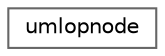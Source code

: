 digraph "Graphical Class Hierarchy"
{
 // LATEX_PDF_SIZE
  bgcolor="transparent";
  edge [fontname=Helvetica,fontsize=10,labelfontname=Helvetica,labelfontsize=10];
  node [fontname=Helvetica,fontsize=10,shape=box,height=0.2,width=0.4];
  rankdir="LR";
  Node0 [label="umlopnode",height=0.2,width=0.4,color="grey40", fillcolor="white", style="filled",URL="$structumlopnode.html",tooltip=" "];
}
